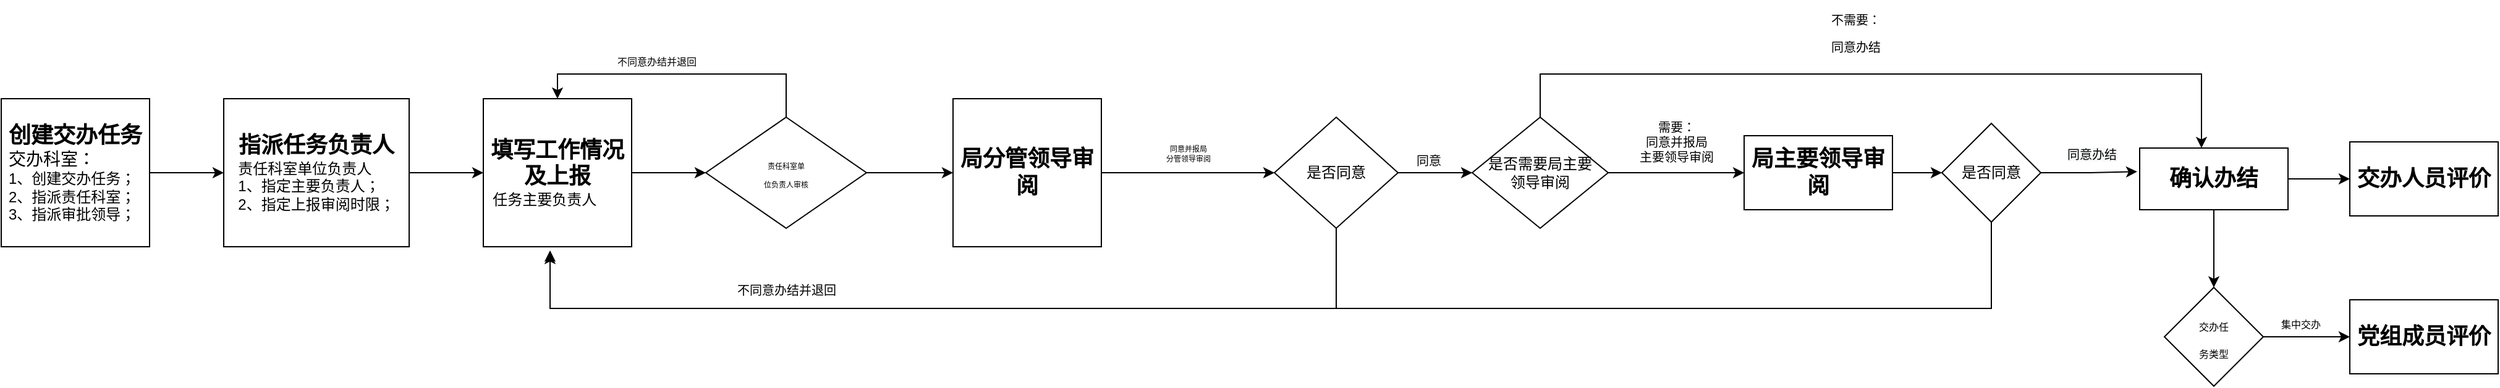 <mxfile version="16.2.4" type="github">
  <diagram id="zva_Izvk_Pw7jRFiOZ6U" name="第 1 页">
    <mxGraphModel dx="1422" dy="794" grid="1" gridSize="10" guides="1" tooltips="1" connect="1" arrows="1" fold="1" page="1" pageScale="1" pageWidth="827" pageHeight="1169" math="0" shadow="0">
      <root>
        <mxCell id="0" />
        <mxCell id="1" parent="0" />
        <mxCell id="wEzHK_rQ6-qJ8AS3pq5E-3" value="" style="edgeStyle=orthogonalEdgeStyle;rounded=0;orthogonalLoop=1;jettySize=auto;html=1;" edge="1" parent="1" source="wEzHK_rQ6-qJ8AS3pq5E-1" target="wEzHK_rQ6-qJ8AS3pq5E-2">
          <mxGeometry relative="1" as="geometry" />
        </mxCell>
        <mxCell id="wEzHK_rQ6-qJ8AS3pq5E-1" value="&lt;span style=&quot;text-align: left&quot;&gt;&lt;b&gt;&lt;font style=&quot;font-size: 18px&quot;&gt;创建交办任务&lt;/font&gt;&lt;/b&gt;&lt;br&gt;&lt;div style=&quot;text-align: left&quot;&gt;&lt;span style=&quot;font-size: 14px ; text-align: center&quot;&gt;交办科室：&lt;/span&gt;&lt;/div&gt;&lt;/span&gt;&lt;div style=&quot;text-align: left&quot;&gt;&lt;span&gt;1、创建交办任务；&lt;/span&gt;&lt;/div&gt;&lt;div style=&quot;text-align: left&quot;&gt;&lt;span&gt;2、指派责任科室；&lt;/span&gt;&lt;/div&gt;&lt;div style=&quot;text-align: left&quot;&gt;&lt;span&gt;3、指派审批领导；&lt;/span&gt;&lt;/div&gt;" style="rounded=0;whiteSpace=wrap;html=1;" vertex="1" parent="1">
          <mxGeometry x="10" y="280" width="120" height="120" as="geometry" />
        </mxCell>
        <mxCell id="wEzHK_rQ6-qJ8AS3pq5E-7" value="" style="edgeStyle=orthogonalEdgeStyle;rounded=0;orthogonalLoop=1;jettySize=auto;html=1;fontSize=14;" edge="1" parent="1" source="wEzHK_rQ6-qJ8AS3pq5E-2" target="wEzHK_rQ6-qJ8AS3pq5E-6">
          <mxGeometry relative="1" as="geometry" />
        </mxCell>
        <mxCell id="wEzHK_rQ6-qJ8AS3pq5E-2" value="&lt;b&gt;&lt;font style=&quot;font-size: 18px&quot;&gt;指派任务负责人&lt;/font&gt;&lt;/b&gt;&lt;br&gt;&lt;div style=&quot;text-align: left&quot;&gt;责任科室单位负责人&lt;/div&gt;&lt;div style=&quot;text-align: left&quot;&gt;&lt;span&gt;1、指定主要负责人；&lt;/span&gt;&lt;/div&gt;&lt;div style=&quot;text-align: left&quot;&gt;&lt;span&gt;2、指定上报审阅时限；&lt;/span&gt;&lt;/div&gt;" style="rounded=0;whiteSpace=wrap;html=1;" vertex="1" parent="1">
          <mxGeometry x="190" y="280" width="150" height="120" as="geometry" />
        </mxCell>
        <mxCell id="wEzHK_rQ6-qJ8AS3pq5E-17" value="" style="edgeStyle=orthogonalEdgeStyle;rounded=0;orthogonalLoop=1;jettySize=auto;html=1;fontSize=18;" edge="1" parent="1" source="wEzHK_rQ6-qJ8AS3pq5E-6" target="wEzHK_rQ6-qJ8AS3pq5E-16">
          <mxGeometry relative="1" as="geometry" />
        </mxCell>
        <mxCell id="wEzHK_rQ6-qJ8AS3pq5E-6" value="&lt;font&gt;&lt;span style=&quot;font-size: 18px&quot;&gt;&lt;b&gt;填写工作情况及上报&lt;/b&gt;&lt;/span&gt;&lt;br&gt;&lt;div style=&quot;text-align: left&quot;&gt;&lt;span&gt;&amp;nbsp; 任务主要负责人&lt;/span&gt;&lt;br&gt;&lt;/div&gt;&lt;/font&gt;" style="whiteSpace=wrap;html=1;rounded=0;" vertex="1" parent="1">
          <mxGeometry x="400" y="280" width="120" height="120" as="geometry" />
        </mxCell>
        <mxCell id="wEzHK_rQ6-qJ8AS3pq5E-18" style="edgeStyle=orthogonalEdgeStyle;rounded=0;orthogonalLoop=1;jettySize=auto;html=1;entryX=0.5;entryY=0;entryDx=0;entryDy=0;fontSize=8;" edge="1" parent="1" source="wEzHK_rQ6-qJ8AS3pq5E-16" target="wEzHK_rQ6-qJ8AS3pq5E-6">
          <mxGeometry relative="1" as="geometry">
            <Array as="points">
              <mxPoint x="645" y="260" />
              <mxPoint x="460" y="260" />
            </Array>
          </mxGeometry>
        </mxCell>
        <mxCell id="wEzHK_rQ6-qJ8AS3pq5E-19" value="不同意办结并退回" style="edgeLabel;html=1;align=center;verticalAlign=middle;resizable=0;points=[];fontSize=8;" vertex="1" connectable="0" parent="wEzHK_rQ6-qJ8AS3pq5E-18">
          <mxGeometry x="-0.08" y="-3" relative="1" as="geometry">
            <mxPoint x="-30" y="-7" as="offset" />
          </mxGeometry>
        </mxCell>
        <mxCell id="wEzHK_rQ6-qJ8AS3pq5E-21" value="" style="edgeStyle=orthogonalEdgeStyle;rounded=0;orthogonalLoop=1;jettySize=auto;html=1;fontSize=8;" edge="1" parent="1" source="wEzHK_rQ6-qJ8AS3pq5E-16" target="wEzHK_rQ6-qJ8AS3pq5E-20">
          <mxGeometry relative="1" as="geometry" />
        </mxCell>
        <mxCell id="wEzHK_rQ6-qJ8AS3pq5E-16" value="&lt;font style=&quot;font-size: 6px&quot;&gt;&lt;span style=&quot;background-color: rgb(255 , 255 , 255)&quot;&gt;责任科室单&lt;/span&gt;&lt;br style=&quot;background-color: rgb(255 , 255 , 255)&quot;&gt;&lt;span style=&quot;background-color: rgb(255 , 255 , 255)&quot;&gt;位负责人审核&lt;/span&gt;&lt;/font&gt;" style="rhombus;whiteSpace=wrap;html=1;rounded=0;" vertex="1" parent="1">
          <mxGeometry x="580" y="295" width="130" height="90" as="geometry" />
        </mxCell>
        <mxCell id="wEzHK_rQ6-qJ8AS3pq5E-26" value="" style="edgeStyle=orthogonalEdgeStyle;rounded=0;orthogonalLoop=1;jettySize=auto;html=1;fontSize=18;" edge="1" parent="1" source="wEzHK_rQ6-qJ8AS3pq5E-20" target="wEzHK_rQ6-qJ8AS3pq5E-25">
          <mxGeometry relative="1" as="geometry" />
        </mxCell>
        <mxCell id="wEzHK_rQ6-qJ8AS3pq5E-20" value="&lt;font style=&quot;font-size: 18px&quot;&gt;&lt;b&gt;局分管领导审阅&lt;/b&gt;&lt;/font&gt;" style="whiteSpace=wrap;html=1;rounded=0;" vertex="1" parent="1">
          <mxGeometry x="780" y="280" width="120" height="120" as="geometry" />
        </mxCell>
        <mxCell id="wEzHK_rQ6-qJ8AS3pq5E-23" value="同意并报局&lt;br&gt;分管领导审阅" style="text;html=1;align=center;verticalAlign=middle;resizable=0;points=[];autosize=1;strokeColor=none;fillColor=none;fontSize=6;" vertex="1" parent="1">
          <mxGeometry x="925" y="315" width="90" height="20" as="geometry" />
        </mxCell>
        <mxCell id="wEzHK_rQ6-qJ8AS3pq5E-28" value="" style="edgeStyle=orthogonalEdgeStyle;rounded=0;orthogonalLoop=1;jettySize=auto;html=1;fontSize=18;" edge="1" parent="1" source="wEzHK_rQ6-qJ8AS3pq5E-25" target="wEzHK_rQ6-qJ8AS3pq5E-27">
          <mxGeometry relative="1" as="geometry" />
        </mxCell>
        <mxCell id="wEzHK_rQ6-qJ8AS3pq5E-31" style="edgeStyle=orthogonalEdgeStyle;rounded=0;orthogonalLoop=1;jettySize=auto;html=1;entryX=0.45;entryY=1.025;entryDx=0;entryDy=0;entryPerimeter=0;fontSize=18;" edge="1" parent="1" source="wEzHK_rQ6-qJ8AS3pq5E-25" target="wEzHK_rQ6-qJ8AS3pq5E-6">
          <mxGeometry relative="1" as="geometry">
            <Array as="points">
              <mxPoint x="1090" y="450" />
              <mxPoint x="454" y="450" />
            </Array>
          </mxGeometry>
        </mxCell>
        <mxCell id="wEzHK_rQ6-qJ8AS3pq5E-25" value="是否同意" style="rhombus;whiteSpace=wrap;html=1;rounded=0;" vertex="1" parent="1">
          <mxGeometry x="1040" y="295" width="100" height="90" as="geometry" />
        </mxCell>
        <mxCell id="wEzHK_rQ6-qJ8AS3pq5E-30" value="" style="edgeStyle=orthogonalEdgeStyle;rounded=0;orthogonalLoop=1;jettySize=auto;html=1;fontSize=18;" edge="1" parent="1" source="wEzHK_rQ6-qJ8AS3pq5E-27" target="wEzHK_rQ6-qJ8AS3pq5E-29">
          <mxGeometry relative="1" as="geometry" />
        </mxCell>
        <mxCell id="wEzHK_rQ6-qJ8AS3pq5E-38" value="" style="edgeStyle=orthogonalEdgeStyle;rounded=0;orthogonalLoop=1;jettySize=auto;html=1;fontSize=10;" edge="1" parent="1" source="wEzHK_rQ6-qJ8AS3pq5E-27" target="wEzHK_rQ6-qJ8AS3pq5E-37">
          <mxGeometry relative="1" as="geometry">
            <Array as="points">
              <mxPoint x="1255" y="260" />
              <mxPoint x="1790" y="260" />
            </Array>
          </mxGeometry>
        </mxCell>
        <mxCell id="wEzHK_rQ6-qJ8AS3pq5E-27" value="是否需要局主要&lt;br&gt;领导审阅" style="rhombus;whiteSpace=wrap;html=1;rounded=0;" vertex="1" parent="1">
          <mxGeometry x="1200" y="295" width="110" height="90" as="geometry" />
        </mxCell>
        <mxCell id="wEzHK_rQ6-qJ8AS3pq5E-41" value="" style="edgeStyle=orthogonalEdgeStyle;rounded=0;orthogonalLoop=1;jettySize=auto;html=1;fontSize=10;" edge="1" parent="1" source="wEzHK_rQ6-qJ8AS3pq5E-29" target="wEzHK_rQ6-qJ8AS3pq5E-40">
          <mxGeometry relative="1" as="geometry" />
        </mxCell>
        <mxCell id="wEzHK_rQ6-qJ8AS3pq5E-29" value="&lt;b style=&quot;font-size: 18px&quot;&gt;局主要领导审阅&lt;/b&gt;" style="whiteSpace=wrap;html=1;rounded=0;" vertex="1" parent="1">
          <mxGeometry x="1420" y="310" width="120" height="60" as="geometry" />
        </mxCell>
        <mxCell id="wEzHK_rQ6-qJ8AS3pq5E-33" value="不同意办结并退回" style="text;html=1;align=center;verticalAlign=middle;resizable=0;points=[];autosize=1;strokeColor=none;fillColor=none;fontSize=10;" vertex="1" parent="1">
          <mxGeometry x="590" y="425" width="110" height="20" as="geometry" />
        </mxCell>
        <mxCell id="wEzHK_rQ6-qJ8AS3pq5E-34" value="同意" style="text;html=1;strokeColor=none;fillColor=none;align=center;verticalAlign=middle;whiteSpace=wrap;rounded=0;fontSize=10;" vertex="1" parent="1">
          <mxGeometry x="1135" y="315" width="60" height="30" as="geometry" />
        </mxCell>
        <mxCell id="wEzHK_rQ6-qJ8AS3pq5E-36" value="需要：&lt;br&gt;同意并报局&lt;br&gt;主要领导审阅" style="text;html=1;align=center;verticalAlign=middle;resizable=0;points=[];autosize=1;strokeColor=none;fillColor=none;fontSize=10;" vertex="1" parent="1">
          <mxGeometry x="1320" y="295" width="90" height="40" as="geometry" />
        </mxCell>
        <mxCell id="wEzHK_rQ6-qJ8AS3pq5E-52" value="" style="edgeStyle=orthogonalEdgeStyle;rounded=0;orthogonalLoop=1;jettySize=auto;html=1;fontSize=10;" edge="1" parent="1" source="wEzHK_rQ6-qJ8AS3pq5E-37" target="wEzHK_rQ6-qJ8AS3pq5E-51">
          <mxGeometry relative="1" as="geometry" />
        </mxCell>
        <mxCell id="wEzHK_rQ6-qJ8AS3pq5E-54" style="edgeStyle=orthogonalEdgeStyle;rounded=0;orthogonalLoop=1;jettySize=auto;html=1;fontSize=8;" edge="1" parent="1" source="wEzHK_rQ6-qJ8AS3pq5E-37" target="wEzHK_rQ6-qJ8AS3pq5E-53">
          <mxGeometry relative="1" as="geometry" />
        </mxCell>
        <mxCell id="wEzHK_rQ6-qJ8AS3pq5E-37" value="&lt;b&gt;&lt;font style=&quot;font-size: 18px&quot;&gt;确认办结&lt;/font&gt;&lt;/b&gt;" style="whiteSpace=wrap;html=1;rounded=0;" vertex="1" parent="1">
          <mxGeometry x="1740" y="320" width="120" height="50" as="geometry" />
        </mxCell>
        <mxCell id="wEzHK_rQ6-qJ8AS3pq5E-39" value="&lt;font style=&quot;font-size: 10px&quot;&gt;不需要：&lt;br&gt;同意办结&lt;/font&gt;" style="text;html=1;align=center;verticalAlign=middle;resizable=0;points=[];autosize=1;strokeColor=none;fillColor=none;fontSize=18;" vertex="1" parent="1">
          <mxGeometry x="1480" y="200" width="60" height="50" as="geometry" />
        </mxCell>
        <mxCell id="wEzHK_rQ6-qJ8AS3pq5E-42" style="edgeStyle=orthogonalEdgeStyle;rounded=0;orthogonalLoop=1;jettySize=auto;html=1;entryX=-0.017;entryY=0.383;entryDx=0;entryDy=0;fontSize=10;entryPerimeter=0;" edge="1" parent="1" source="wEzHK_rQ6-qJ8AS3pq5E-40" target="wEzHK_rQ6-qJ8AS3pq5E-37">
          <mxGeometry relative="1" as="geometry" />
        </mxCell>
        <mxCell id="wEzHK_rQ6-qJ8AS3pq5E-43" value="&lt;span style=&quot;background-color: rgb(248 , 249 , 250)&quot;&gt;同意办结&lt;/span&gt;" style="edgeLabel;html=1;align=center;verticalAlign=middle;resizable=0;points=[];fontSize=10;" vertex="1" connectable="0" parent="wEzHK_rQ6-qJ8AS3pq5E-42">
          <mxGeometry x="-0.126" y="1" relative="1" as="geometry">
            <mxPoint x="6" y="-14" as="offset" />
          </mxGeometry>
        </mxCell>
        <mxCell id="wEzHK_rQ6-qJ8AS3pq5E-44" style="edgeStyle=orthogonalEdgeStyle;rounded=0;orthogonalLoop=1;jettySize=auto;html=1;entryX=0.45;entryY=1.042;entryDx=0;entryDy=0;entryPerimeter=0;fontSize=10;exitX=0.5;exitY=1;exitDx=0;exitDy=0;" edge="1" parent="1" source="wEzHK_rQ6-qJ8AS3pq5E-40" target="wEzHK_rQ6-qJ8AS3pq5E-6">
          <mxGeometry relative="1" as="geometry">
            <Array as="points">
              <mxPoint x="1620" y="450" />
              <mxPoint x="454" y="450" />
            </Array>
          </mxGeometry>
        </mxCell>
        <mxCell id="wEzHK_rQ6-qJ8AS3pq5E-40" value="是否同意" style="rhombus;whiteSpace=wrap;html=1;rounded=0;" vertex="1" parent="1">
          <mxGeometry x="1580" y="300" width="80" height="80" as="geometry" />
        </mxCell>
        <mxCell id="wEzHK_rQ6-qJ8AS3pq5E-51" value="&lt;b&gt;&lt;font style=&quot;font-size: 18px&quot;&gt;交办人员评价&lt;/font&gt;&lt;/b&gt;" style="whiteSpace=wrap;html=1;rounded=0;" vertex="1" parent="1">
          <mxGeometry x="1910" y="315" width="120" height="60" as="geometry" />
        </mxCell>
        <mxCell id="wEzHK_rQ6-qJ8AS3pq5E-56" value="" style="edgeStyle=orthogonalEdgeStyle;rounded=0;orthogonalLoop=1;jettySize=auto;html=1;fontSize=8;" edge="1" parent="1" source="wEzHK_rQ6-qJ8AS3pq5E-53" target="wEzHK_rQ6-qJ8AS3pq5E-55">
          <mxGeometry relative="1" as="geometry" />
        </mxCell>
        <mxCell id="wEzHK_rQ6-qJ8AS3pq5E-53" value="&lt;font style=&quot;font-size: 8px&quot;&gt;交办任&lt;br&gt;务类型&lt;/font&gt;" style="rhombus;whiteSpace=wrap;html=1;fontSize=18;" vertex="1" parent="1">
          <mxGeometry x="1760" y="433" width="80" height="80" as="geometry" />
        </mxCell>
        <mxCell id="wEzHK_rQ6-qJ8AS3pq5E-55" value="&lt;b&gt;&lt;font style=&quot;font-size: 18px&quot;&gt;党组成员评价&lt;/font&gt;&lt;/b&gt;" style="whiteSpace=wrap;html=1;fontSize=18;" vertex="1" parent="1">
          <mxGeometry x="1910" y="443" width="120" height="60" as="geometry" />
        </mxCell>
        <mxCell id="wEzHK_rQ6-qJ8AS3pq5E-57" value="&lt;font style=&quot;font-size: 8px&quot;&gt;集中交办&lt;/font&gt;" style="text;html=1;align=center;verticalAlign=middle;resizable=0;points=[];autosize=1;strokeColor=none;fillColor=none;fontSize=18;" vertex="1" parent="1">
          <mxGeometry x="1840" y="445" width="60" height="30" as="geometry" />
        </mxCell>
      </root>
    </mxGraphModel>
  </diagram>
</mxfile>
